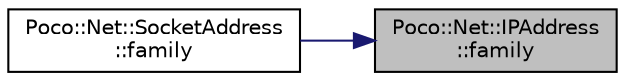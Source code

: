 digraph "Poco::Net::IPAddress::family"
{
 // LATEX_PDF_SIZE
  edge [fontname="Helvetica",fontsize="10",labelfontname="Helvetica",labelfontsize="10"];
  node [fontname="Helvetica",fontsize="10",shape=record];
  rankdir="RL";
  Node1 [label="Poco::Net::IPAddress\l::family",height=0.2,width=0.4,color="black", fillcolor="grey75", style="filled", fontcolor="black",tooltip="Assigns an IPAddress."];
  Node1 -> Node2 [dir="back",color="midnightblue",fontsize="10",style="solid"];
  Node2 [label="Poco::Net::SocketAddress\l::family",height=0.2,width=0.4,color="black", fillcolor="white", style="filled",URL="$classPoco_1_1Net_1_1SocketAddress.html#a0491ec9ec7a65af3ab36dc457e9df35b",tooltip="Returns a string representation of the address."];
}
